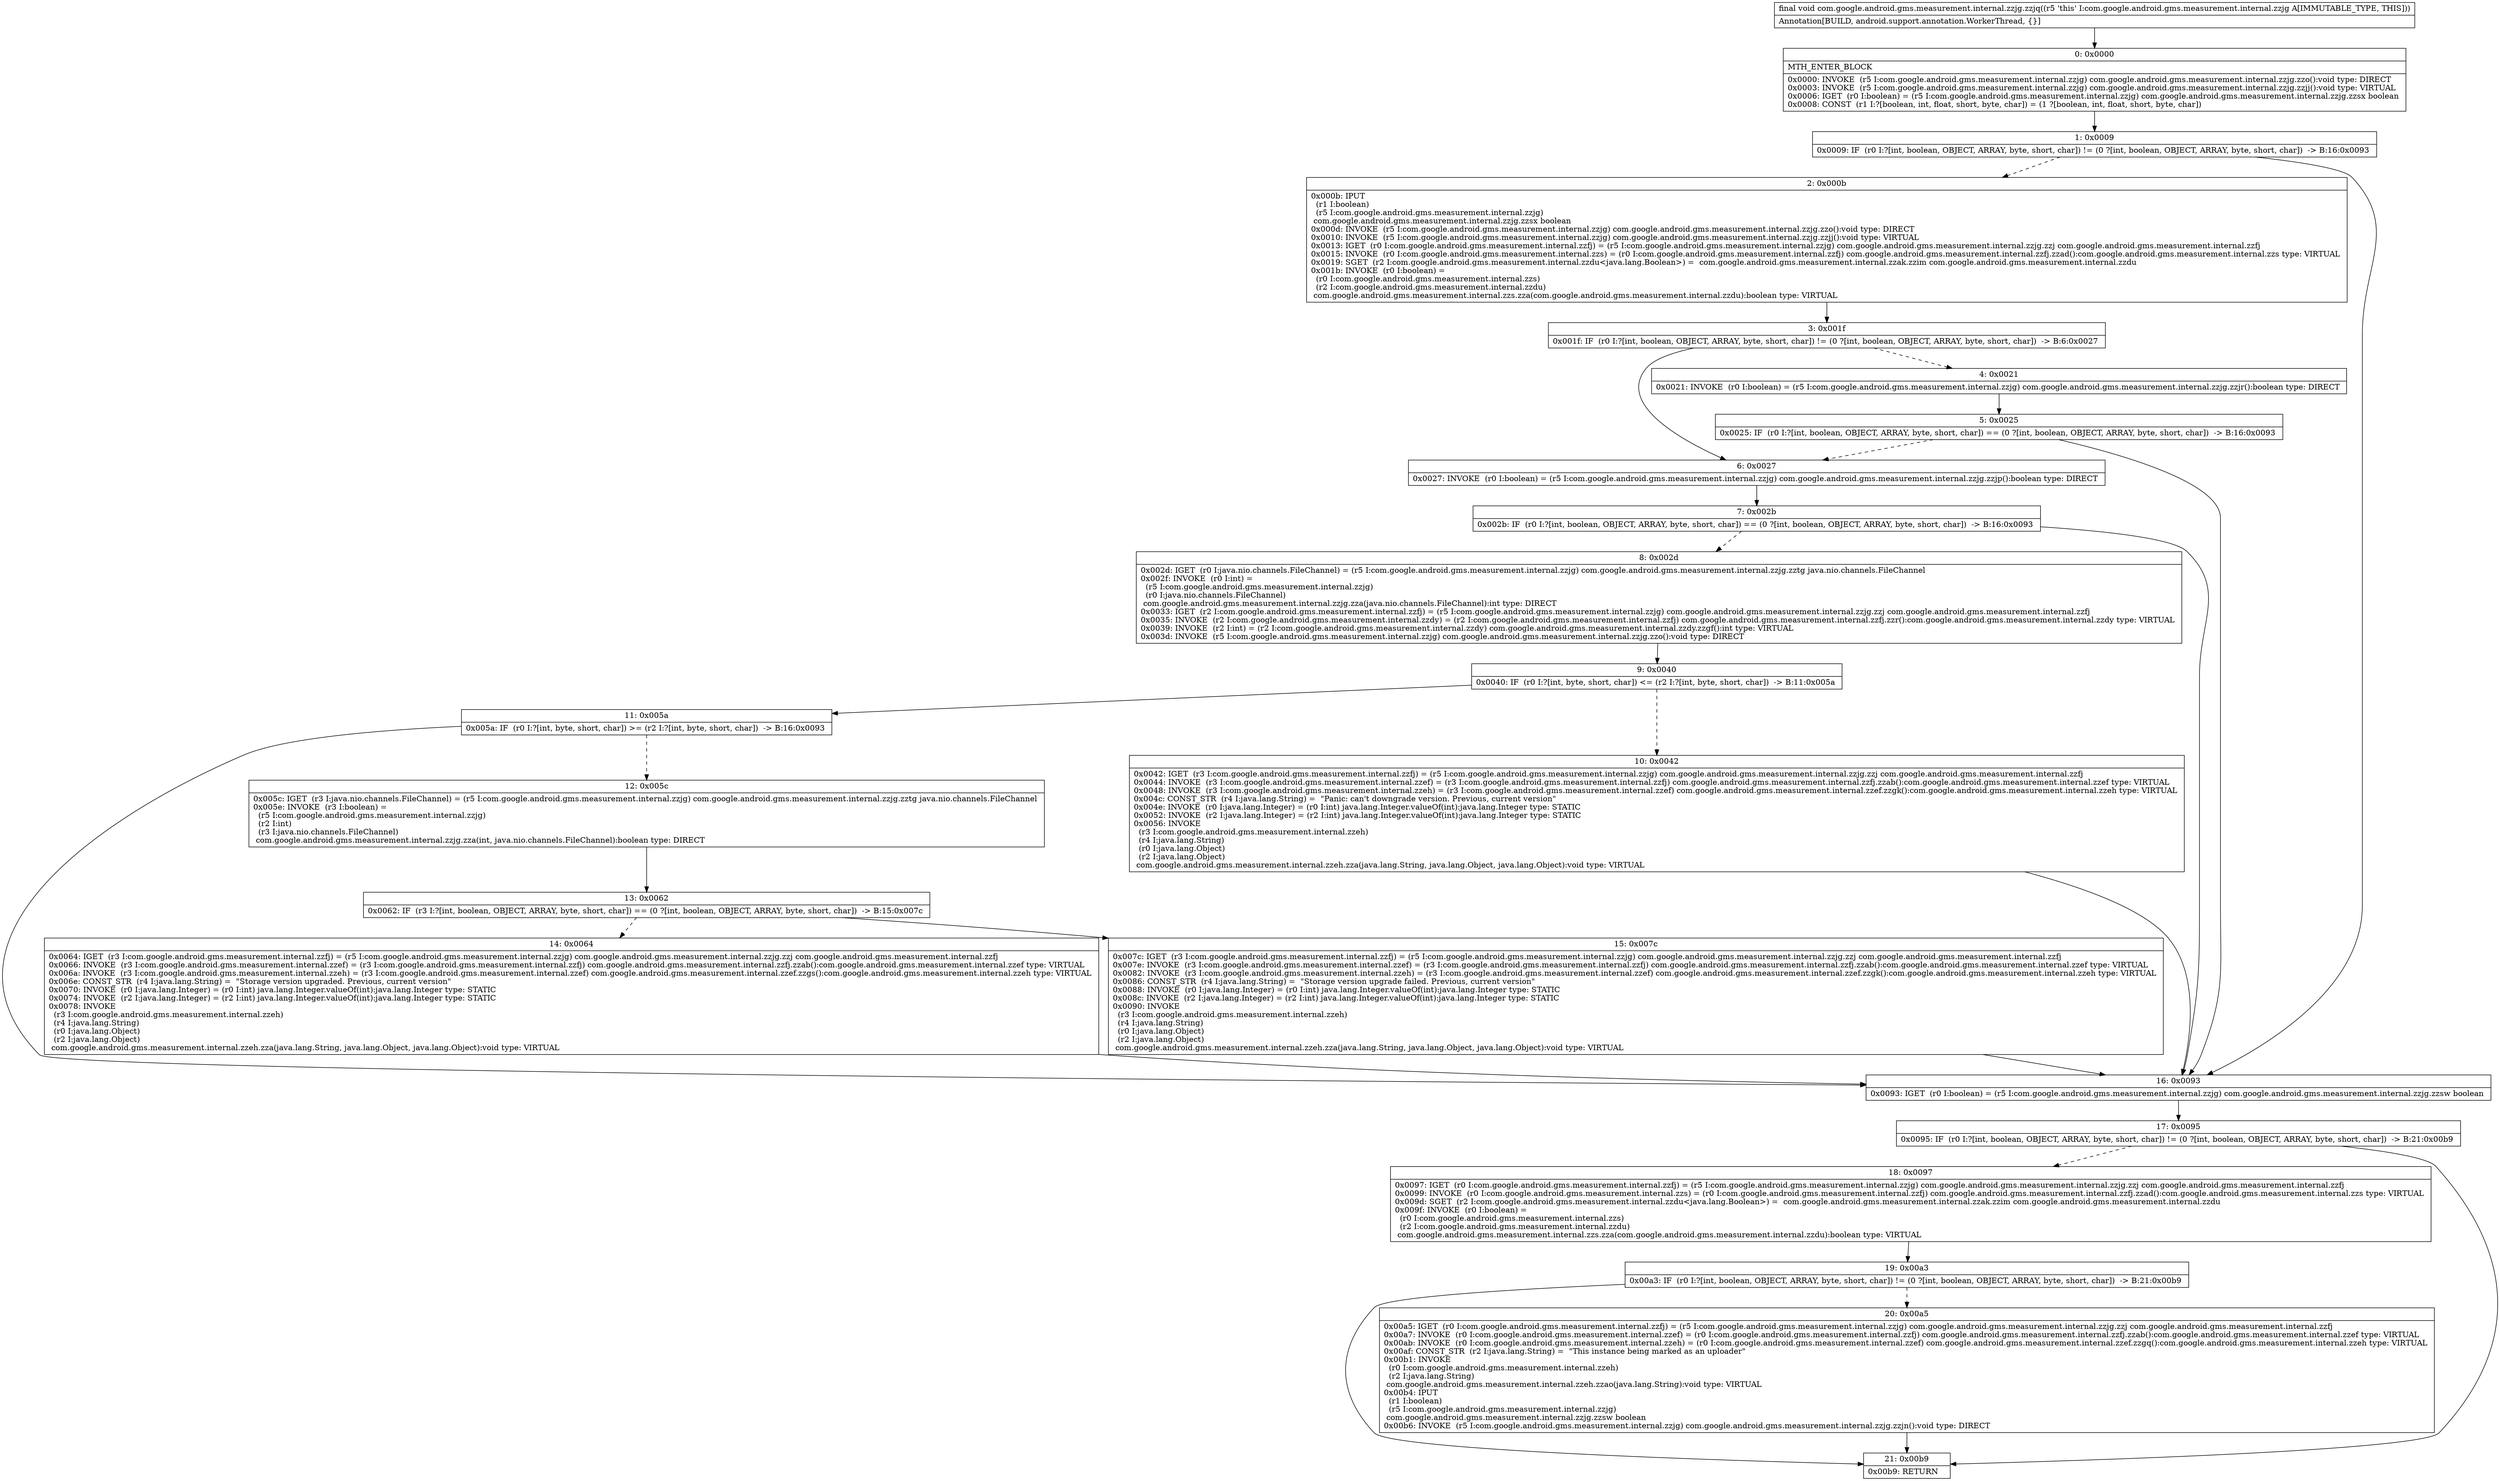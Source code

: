 digraph "CFG forcom.google.android.gms.measurement.internal.zzjg.zzjq()V" {
Node_0 [shape=record,label="{0\:\ 0x0000|MTH_ENTER_BLOCK\l|0x0000: INVOKE  (r5 I:com.google.android.gms.measurement.internal.zzjg) com.google.android.gms.measurement.internal.zzjg.zzo():void type: DIRECT \l0x0003: INVOKE  (r5 I:com.google.android.gms.measurement.internal.zzjg) com.google.android.gms.measurement.internal.zzjg.zzjj():void type: VIRTUAL \l0x0006: IGET  (r0 I:boolean) = (r5 I:com.google.android.gms.measurement.internal.zzjg) com.google.android.gms.measurement.internal.zzjg.zzsx boolean \l0x0008: CONST  (r1 I:?[boolean, int, float, short, byte, char]) = (1 ?[boolean, int, float, short, byte, char]) \l}"];
Node_1 [shape=record,label="{1\:\ 0x0009|0x0009: IF  (r0 I:?[int, boolean, OBJECT, ARRAY, byte, short, char]) != (0 ?[int, boolean, OBJECT, ARRAY, byte, short, char])  \-\> B:16:0x0093 \l}"];
Node_2 [shape=record,label="{2\:\ 0x000b|0x000b: IPUT  \l  (r1 I:boolean)\l  (r5 I:com.google.android.gms.measurement.internal.zzjg)\l com.google.android.gms.measurement.internal.zzjg.zzsx boolean \l0x000d: INVOKE  (r5 I:com.google.android.gms.measurement.internal.zzjg) com.google.android.gms.measurement.internal.zzjg.zzo():void type: DIRECT \l0x0010: INVOKE  (r5 I:com.google.android.gms.measurement.internal.zzjg) com.google.android.gms.measurement.internal.zzjg.zzjj():void type: VIRTUAL \l0x0013: IGET  (r0 I:com.google.android.gms.measurement.internal.zzfj) = (r5 I:com.google.android.gms.measurement.internal.zzjg) com.google.android.gms.measurement.internal.zzjg.zzj com.google.android.gms.measurement.internal.zzfj \l0x0015: INVOKE  (r0 I:com.google.android.gms.measurement.internal.zzs) = (r0 I:com.google.android.gms.measurement.internal.zzfj) com.google.android.gms.measurement.internal.zzfj.zzad():com.google.android.gms.measurement.internal.zzs type: VIRTUAL \l0x0019: SGET  (r2 I:com.google.android.gms.measurement.internal.zzdu\<java.lang.Boolean\>) =  com.google.android.gms.measurement.internal.zzak.zzim com.google.android.gms.measurement.internal.zzdu \l0x001b: INVOKE  (r0 I:boolean) = \l  (r0 I:com.google.android.gms.measurement.internal.zzs)\l  (r2 I:com.google.android.gms.measurement.internal.zzdu)\l com.google.android.gms.measurement.internal.zzs.zza(com.google.android.gms.measurement.internal.zzdu):boolean type: VIRTUAL \l}"];
Node_3 [shape=record,label="{3\:\ 0x001f|0x001f: IF  (r0 I:?[int, boolean, OBJECT, ARRAY, byte, short, char]) != (0 ?[int, boolean, OBJECT, ARRAY, byte, short, char])  \-\> B:6:0x0027 \l}"];
Node_4 [shape=record,label="{4\:\ 0x0021|0x0021: INVOKE  (r0 I:boolean) = (r5 I:com.google.android.gms.measurement.internal.zzjg) com.google.android.gms.measurement.internal.zzjg.zzjr():boolean type: DIRECT \l}"];
Node_5 [shape=record,label="{5\:\ 0x0025|0x0025: IF  (r0 I:?[int, boolean, OBJECT, ARRAY, byte, short, char]) == (0 ?[int, boolean, OBJECT, ARRAY, byte, short, char])  \-\> B:16:0x0093 \l}"];
Node_6 [shape=record,label="{6\:\ 0x0027|0x0027: INVOKE  (r0 I:boolean) = (r5 I:com.google.android.gms.measurement.internal.zzjg) com.google.android.gms.measurement.internal.zzjg.zzjp():boolean type: DIRECT \l}"];
Node_7 [shape=record,label="{7\:\ 0x002b|0x002b: IF  (r0 I:?[int, boolean, OBJECT, ARRAY, byte, short, char]) == (0 ?[int, boolean, OBJECT, ARRAY, byte, short, char])  \-\> B:16:0x0093 \l}"];
Node_8 [shape=record,label="{8\:\ 0x002d|0x002d: IGET  (r0 I:java.nio.channels.FileChannel) = (r5 I:com.google.android.gms.measurement.internal.zzjg) com.google.android.gms.measurement.internal.zzjg.zztg java.nio.channels.FileChannel \l0x002f: INVOKE  (r0 I:int) = \l  (r5 I:com.google.android.gms.measurement.internal.zzjg)\l  (r0 I:java.nio.channels.FileChannel)\l com.google.android.gms.measurement.internal.zzjg.zza(java.nio.channels.FileChannel):int type: DIRECT \l0x0033: IGET  (r2 I:com.google.android.gms.measurement.internal.zzfj) = (r5 I:com.google.android.gms.measurement.internal.zzjg) com.google.android.gms.measurement.internal.zzjg.zzj com.google.android.gms.measurement.internal.zzfj \l0x0035: INVOKE  (r2 I:com.google.android.gms.measurement.internal.zzdy) = (r2 I:com.google.android.gms.measurement.internal.zzfj) com.google.android.gms.measurement.internal.zzfj.zzr():com.google.android.gms.measurement.internal.zzdy type: VIRTUAL \l0x0039: INVOKE  (r2 I:int) = (r2 I:com.google.android.gms.measurement.internal.zzdy) com.google.android.gms.measurement.internal.zzdy.zzgf():int type: VIRTUAL \l0x003d: INVOKE  (r5 I:com.google.android.gms.measurement.internal.zzjg) com.google.android.gms.measurement.internal.zzjg.zzo():void type: DIRECT \l}"];
Node_9 [shape=record,label="{9\:\ 0x0040|0x0040: IF  (r0 I:?[int, byte, short, char]) \<= (r2 I:?[int, byte, short, char])  \-\> B:11:0x005a \l}"];
Node_10 [shape=record,label="{10\:\ 0x0042|0x0042: IGET  (r3 I:com.google.android.gms.measurement.internal.zzfj) = (r5 I:com.google.android.gms.measurement.internal.zzjg) com.google.android.gms.measurement.internal.zzjg.zzj com.google.android.gms.measurement.internal.zzfj \l0x0044: INVOKE  (r3 I:com.google.android.gms.measurement.internal.zzef) = (r3 I:com.google.android.gms.measurement.internal.zzfj) com.google.android.gms.measurement.internal.zzfj.zzab():com.google.android.gms.measurement.internal.zzef type: VIRTUAL \l0x0048: INVOKE  (r3 I:com.google.android.gms.measurement.internal.zzeh) = (r3 I:com.google.android.gms.measurement.internal.zzef) com.google.android.gms.measurement.internal.zzef.zzgk():com.google.android.gms.measurement.internal.zzeh type: VIRTUAL \l0x004c: CONST_STR  (r4 I:java.lang.String) =  \"Panic: can't downgrade version. Previous, current version\" \l0x004e: INVOKE  (r0 I:java.lang.Integer) = (r0 I:int) java.lang.Integer.valueOf(int):java.lang.Integer type: STATIC \l0x0052: INVOKE  (r2 I:java.lang.Integer) = (r2 I:int) java.lang.Integer.valueOf(int):java.lang.Integer type: STATIC \l0x0056: INVOKE  \l  (r3 I:com.google.android.gms.measurement.internal.zzeh)\l  (r4 I:java.lang.String)\l  (r0 I:java.lang.Object)\l  (r2 I:java.lang.Object)\l com.google.android.gms.measurement.internal.zzeh.zza(java.lang.String, java.lang.Object, java.lang.Object):void type: VIRTUAL \l}"];
Node_11 [shape=record,label="{11\:\ 0x005a|0x005a: IF  (r0 I:?[int, byte, short, char]) \>= (r2 I:?[int, byte, short, char])  \-\> B:16:0x0093 \l}"];
Node_12 [shape=record,label="{12\:\ 0x005c|0x005c: IGET  (r3 I:java.nio.channels.FileChannel) = (r5 I:com.google.android.gms.measurement.internal.zzjg) com.google.android.gms.measurement.internal.zzjg.zztg java.nio.channels.FileChannel \l0x005e: INVOKE  (r3 I:boolean) = \l  (r5 I:com.google.android.gms.measurement.internal.zzjg)\l  (r2 I:int)\l  (r3 I:java.nio.channels.FileChannel)\l com.google.android.gms.measurement.internal.zzjg.zza(int, java.nio.channels.FileChannel):boolean type: DIRECT \l}"];
Node_13 [shape=record,label="{13\:\ 0x0062|0x0062: IF  (r3 I:?[int, boolean, OBJECT, ARRAY, byte, short, char]) == (0 ?[int, boolean, OBJECT, ARRAY, byte, short, char])  \-\> B:15:0x007c \l}"];
Node_14 [shape=record,label="{14\:\ 0x0064|0x0064: IGET  (r3 I:com.google.android.gms.measurement.internal.zzfj) = (r5 I:com.google.android.gms.measurement.internal.zzjg) com.google.android.gms.measurement.internal.zzjg.zzj com.google.android.gms.measurement.internal.zzfj \l0x0066: INVOKE  (r3 I:com.google.android.gms.measurement.internal.zzef) = (r3 I:com.google.android.gms.measurement.internal.zzfj) com.google.android.gms.measurement.internal.zzfj.zzab():com.google.android.gms.measurement.internal.zzef type: VIRTUAL \l0x006a: INVOKE  (r3 I:com.google.android.gms.measurement.internal.zzeh) = (r3 I:com.google.android.gms.measurement.internal.zzef) com.google.android.gms.measurement.internal.zzef.zzgs():com.google.android.gms.measurement.internal.zzeh type: VIRTUAL \l0x006e: CONST_STR  (r4 I:java.lang.String) =  \"Storage version upgraded. Previous, current version\" \l0x0070: INVOKE  (r0 I:java.lang.Integer) = (r0 I:int) java.lang.Integer.valueOf(int):java.lang.Integer type: STATIC \l0x0074: INVOKE  (r2 I:java.lang.Integer) = (r2 I:int) java.lang.Integer.valueOf(int):java.lang.Integer type: STATIC \l0x0078: INVOKE  \l  (r3 I:com.google.android.gms.measurement.internal.zzeh)\l  (r4 I:java.lang.String)\l  (r0 I:java.lang.Object)\l  (r2 I:java.lang.Object)\l com.google.android.gms.measurement.internal.zzeh.zza(java.lang.String, java.lang.Object, java.lang.Object):void type: VIRTUAL \l}"];
Node_15 [shape=record,label="{15\:\ 0x007c|0x007c: IGET  (r3 I:com.google.android.gms.measurement.internal.zzfj) = (r5 I:com.google.android.gms.measurement.internal.zzjg) com.google.android.gms.measurement.internal.zzjg.zzj com.google.android.gms.measurement.internal.zzfj \l0x007e: INVOKE  (r3 I:com.google.android.gms.measurement.internal.zzef) = (r3 I:com.google.android.gms.measurement.internal.zzfj) com.google.android.gms.measurement.internal.zzfj.zzab():com.google.android.gms.measurement.internal.zzef type: VIRTUAL \l0x0082: INVOKE  (r3 I:com.google.android.gms.measurement.internal.zzeh) = (r3 I:com.google.android.gms.measurement.internal.zzef) com.google.android.gms.measurement.internal.zzef.zzgk():com.google.android.gms.measurement.internal.zzeh type: VIRTUAL \l0x0086: CONST_STR  (r4 I:java.lang.String) =  \"Storage version upgrade failed. Previous, current version\" \l0x0088: INVOKE  (r0 I:java.lang.Integer) = (r0 I:int) java.lang.Integer.valueOf(int):java.lang.Integer type: STATIC \l0x008c: INVOKE  (r2 I:java.lang.Integer) = (r2 I:int) java.lang.Integer.valueOf(int):java.lang.Integer type: STATIC \l0x0090: INVOKE  \l  (r3 I:com.google.android.gms.measurement.internal.zzeh)\l  (r4 I:java.lang.String)\l  (r0 I:java.lang.Object)\l  (r2 I:java.lang.Object)\l com.google.android.gms.measurement.internal.zzeh.zza(java.lang.String, java.lang.Object, java.lang.Object):void type: VIRTUAL \l}"];
Node_16 [shape=record,label="{16\:\ 0x0093|0x0093: IGET  (r0 I:boolean) = (r5 I:com.google.android.gms.measurement.internal.zzjg) com.google.android.gms.measurement.internal.zzjg.zzsw boolean \l}"];
Node_17 [shape=record,label="{17\:\ 0x0095|0x0095: IF  (r0 I:?[int, boolean, OBJECT, ARRAY, byte, short, char]) != (0 ?[int, boolean, OBJECT, ARRAY, byte, short, char])  \-\> B:21:0x00b9 \l}"];
Node_18 [shape=record,label="{18\:\ 0x0097|0x0097: IGET  (r0 I:com.google.android.gms.measurement.internal.zzfj) = (r5 I:com.google.android.gms.measurement.internal.zzjg) com.google.android.gms.measurement.internal.zzjg.zzj com.google.android.gms.measurement.internal.zzfj \l0x0099: INVOKE  (r0 I:com.google.android.gms.measurement.internal.zzs) = (r0 I:com.google.android.gms.measurement.internal.zzfj) com.google.android.gms.measurement.internal.zzfj.zzad():com.google.android.gms.measurement.internal.zzs type: VIRTUAL \l0x009d: SGET  (r2 I:com.google.android.gms.measurement.internal.zzdu\<java.lang.Boolean\>) =  com.google.android.gms.measurement.internal.zzak.zzim com.google.android.gms.measurement.internal.zzdu \l0x009f: INVOKE  (r0 I:boolean) = \l  (r0 I:com.google.android.gms.measurement.internal.zzs)\l  (r2 I:com.google.android.gms.measurement.internal.zzdu)\l com.google.android.gms.measurement.internal.zzs.zza(com.google.android.gms.measurement.internal.zzdu):boolean type: VIRTUAL \l}"];
Node_19 [shape=record,label="{19\:\ 0x00a3|0x00a3: IF  (r0 I:?[int, boolean, OBJECT, ARRAY, byte, short, char]) != (0 ?[int, boolean, OBJECT, ARRAY, byte, short, char])  \-\> B:21:0x00b9 \l}"];
Node_20 [shape=record,label="{20\:\ 0x00a5|0x00a5: IGET  (r0 I:com.google.android.gms.measurement.internal.zzfj) = (r5 I:com.google.android.gms.measurement.internal.zzjg) com.google.android.gms.measurement.internal.zzjg.zzj com.google.android.gms.measurement.internal.zzfj \l0x00a7: INVOKE  (r0 I:com.google.android.gms.measurement.internal.zzef) = (r0 I:com.google.android.gms.measurement.internal.zzfj) com.google.android.gms.measurement.internal.zzfj.zzab():com.google.android.gms.measurement.internal.zzef type: VIRTUAL \l0x00ab: INVOKE  (r0 I:com.google.android.gms.measurement.internal.zzeh) = (r0 I:com.google.android.gms.measurement.internal.zzef) com.google.android.gms.measurement.internal.zzef.zzgq():com.google.android.gms.measurement.internal.zzeh type: VIRTUAL \l0x00af: CONST_STR  (r2 I:java.lang.String) =  \"This instance being marked as an uploader\" \l0x00b1: INVOKE  \l  (r0 I:com.google.android.gms.measurement.internal.zzeh)\l  (r2 I:java.lang.String)\l com.google.android.gms.measurement.internal.zzeh.zzao(java.lang.String):void type: VIRTUAL \l0x00b4: IPUT  \l  (r1 I:boolean)\l  (r5 I:com.google.android.gms.measurement.internal.zzjg)\l com.google.android.gms.measurement.internal.zzjg.zzsw boolean \l0x00b6: INVOKE  (r5 I:com.google.android.gms.measurement.internal.zzjg) com.google.android.gms.measurement.internal.zzjg.zzjn():void type: DIRECT \l}"];
Node_21 [shape=record,label="{21\:\ 0x00b9|0x00b9: RETURN   \l}"];
MethodNode[shape=record,label="{final void com.google.android.gms.measurement.internal.zzjg.zzjq((r5 'this' I:com.google.android.gms.measurement.internal.zzjg A[IMMUTABLE_TYPE, THIS]))  | Annotation[BUILD, android.support.annotation.WorkerThread, \{\}]\l}"];
MethodNode -> Node_0;
Node_0 -> Node_1;
Node_1 -> Node_2[style=dashed];
Node_1 -> Node_16;
Node_2 -> Node_3;
Node_3 -> Node_4[style=dashed];
Node_3 -> Node_6;
Node_4 -> Node_5;
Node_5 -> Node_6[style=dashed];
Node_5 -> Node_16;
Node_6 -> Node_7;
Node_7 -> Node_8[style=dashed];
Node_7 -> Node_16;
Node_8 -> Node_9;
Node_9 -> Node_10[style=dashed];
Node_9 -> Node_11;
Node_10 -> Node_16;
Node_11 -> Node_12[style=dashed];
Node_11 -> Node_16;
Node_12 -> Node_13;
Node_13 -> Node_14[style=dashed];
Node_13 -> Node_15;
Node_14 -> Node_16;
Node_15 -> Node_16;
Node_16 -> Node_17;
Node_17 -> Node_18[style=dashed];
Node_17 -> Node_21;
Node_18 -> Node_19;
Node_19 -> Node_20[style=dashed];
Node_19 -> Node_21;
Node_20 -> Node_21;
}

